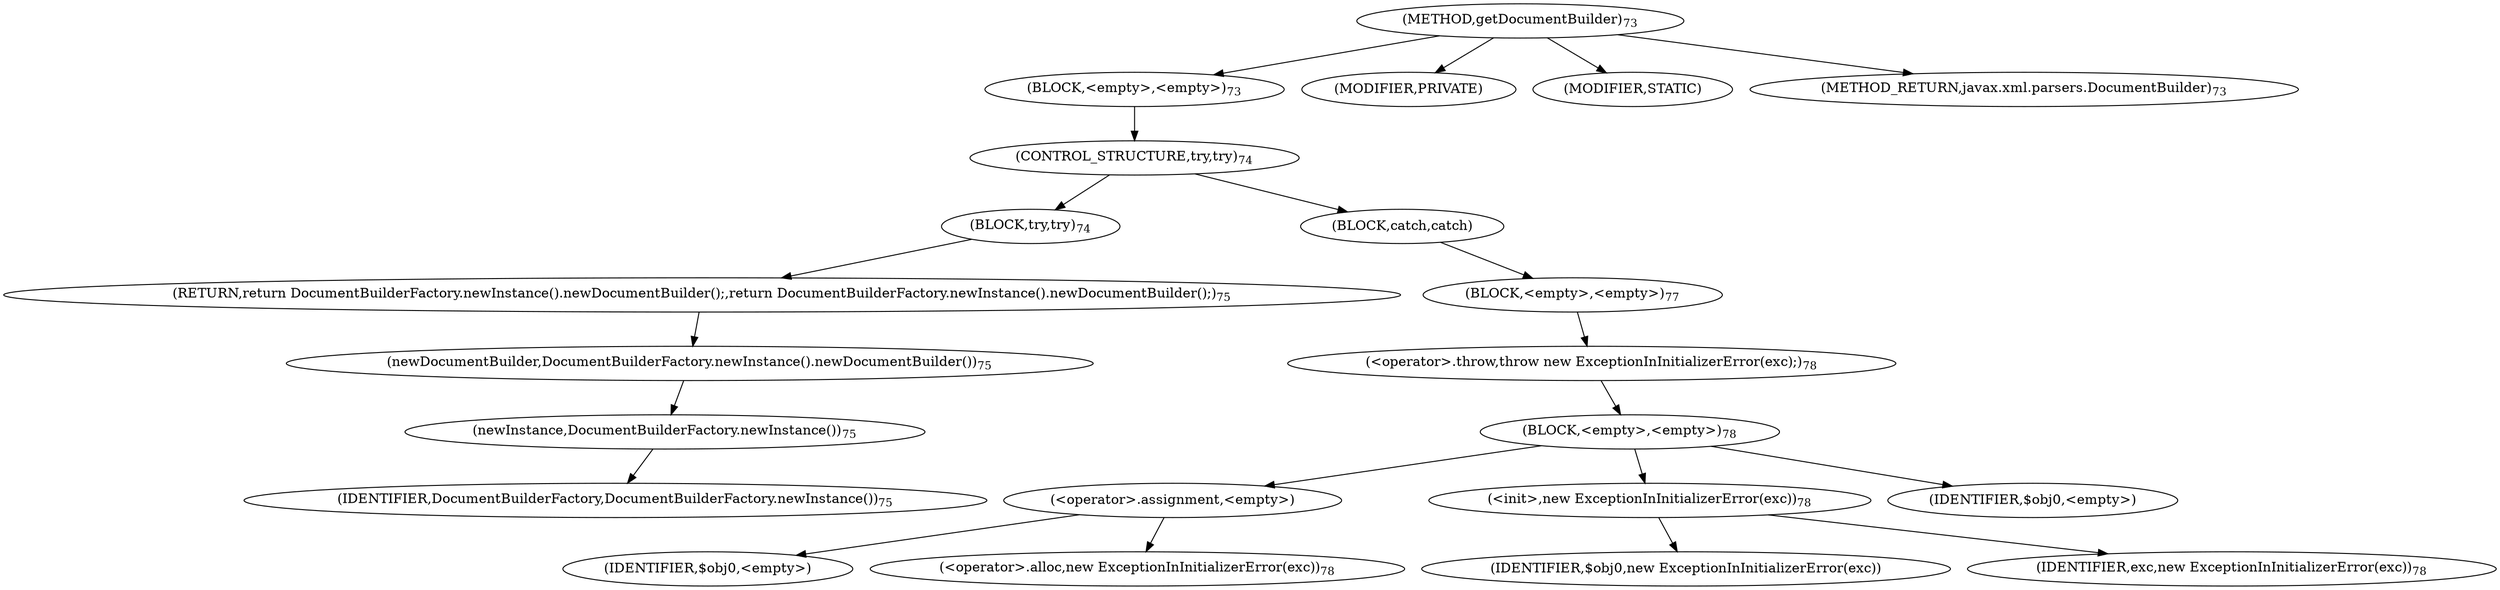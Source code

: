 digraph "getDocumentBuilder" {  
"28" [label = <(METHOD,getDocumentBuilder)<SUB>73</SUB>> ]
"29" [label = <(BLOCK,&lt;empty&gt;,&lt;empty&gt;)<SUB>73</SUB>> ]
"30" [label = <(CONTROL_STRUCTURE,try,try)<SUB>74</SUB>> ]
"31" [label = <(BLOCK,try,try)<SUB>74</SUB>> ]
"32" [label = <(RETURN,return DocumentBuilderFactory.newInstance().newDocumentBuilder();,return DocumentBuilderFactory.newInstance().newDocumentBuilder();)<SUB>75</SUB>> ]
"33" [label = <(newDocumentBuilder,DocumentBuilderFactory.newInstance().newDocumentBuilder())<SUB>75</SUB>> ]
"34" [label = <(newInstance,DocumentBuilderFactory.newInstance())<SUB>75</SUB>> ]
"35" [label = <(IDENTIFIER,DocumentBuilderFactory,DocumentBuilderFactory.newInstance())<SUB>75</SUB>> ]
"36" [label = <(BLOCK,catch,catch)> ]
"37" [label = <(BLOCK,&lt;empty&gt;,&lt;empty&gt;)<SUB>77</SUB>> ]
"38" [label = <(&lt;operator&gt;.throw,throw new ExceptionInInitializerError(exc);)<SUB>78</SUB>> ]
"39" [label = <(BLOCK,&lt;empty&gt;,&lt;empty&gt;)<SUB>78</SUB>> ]
"40" [label = <(&lt;operator&gt;.assignment,&lt;empty&gt;)> ]
"41" [label = <(IDENTIFIER,$obj0,&lt;empty&gt;)> ]
"42" [label = <(&lt;operator&gt;.alloc,new ExceptionInInitializerError(exc))<SUB>78</SUB>> ]
"43" [label = <(&lt;init&gt;,new ExceptionInInitializerError(exc))<SUB>78</SUB>> ]
"44" [label = <(IDENTIFIER,$obj0,new ExceptionInInitializerError(exc))> ]
"45" [label = <(IDENTIFIER,exc,new ExceptionInInitializerError(exc))<SUB>78</SUB>> ]
"46" [label = <(IDENTIFIER,$obj0,&lt;empty&gt;)> ]
"47" [label = <(MODIFIER,PRIVATE)> ]
"48" [label = <(MODIFIER,STATIC)> ]
"49" [label = <(METHOD_RETURN,javax.xml.parsers.DocumentBuilder)<SUB>73</SUB>> ]
  "28" -> "29" 
  "28" -> "47" 
  "28" -> "48" 
  "28" -> "49" 
  "29" -> "30" 
  "30" -> "31" 
  "30" -> "36" 
  "31" -> "32" 
  "32" -> "33" 
  "33" -> "34" 
  "34" -> "35" 
  "36" -> "37" 
  "37" -> "38" 
  "38" -> "39" 
  "39" -> "40" 
  "39" -> "43" 
  "39" -> "46" 
  "40" -> "41" 
  "40" -> "42" 
  "43" -> "44" 
  "43" -> "45" 
}
